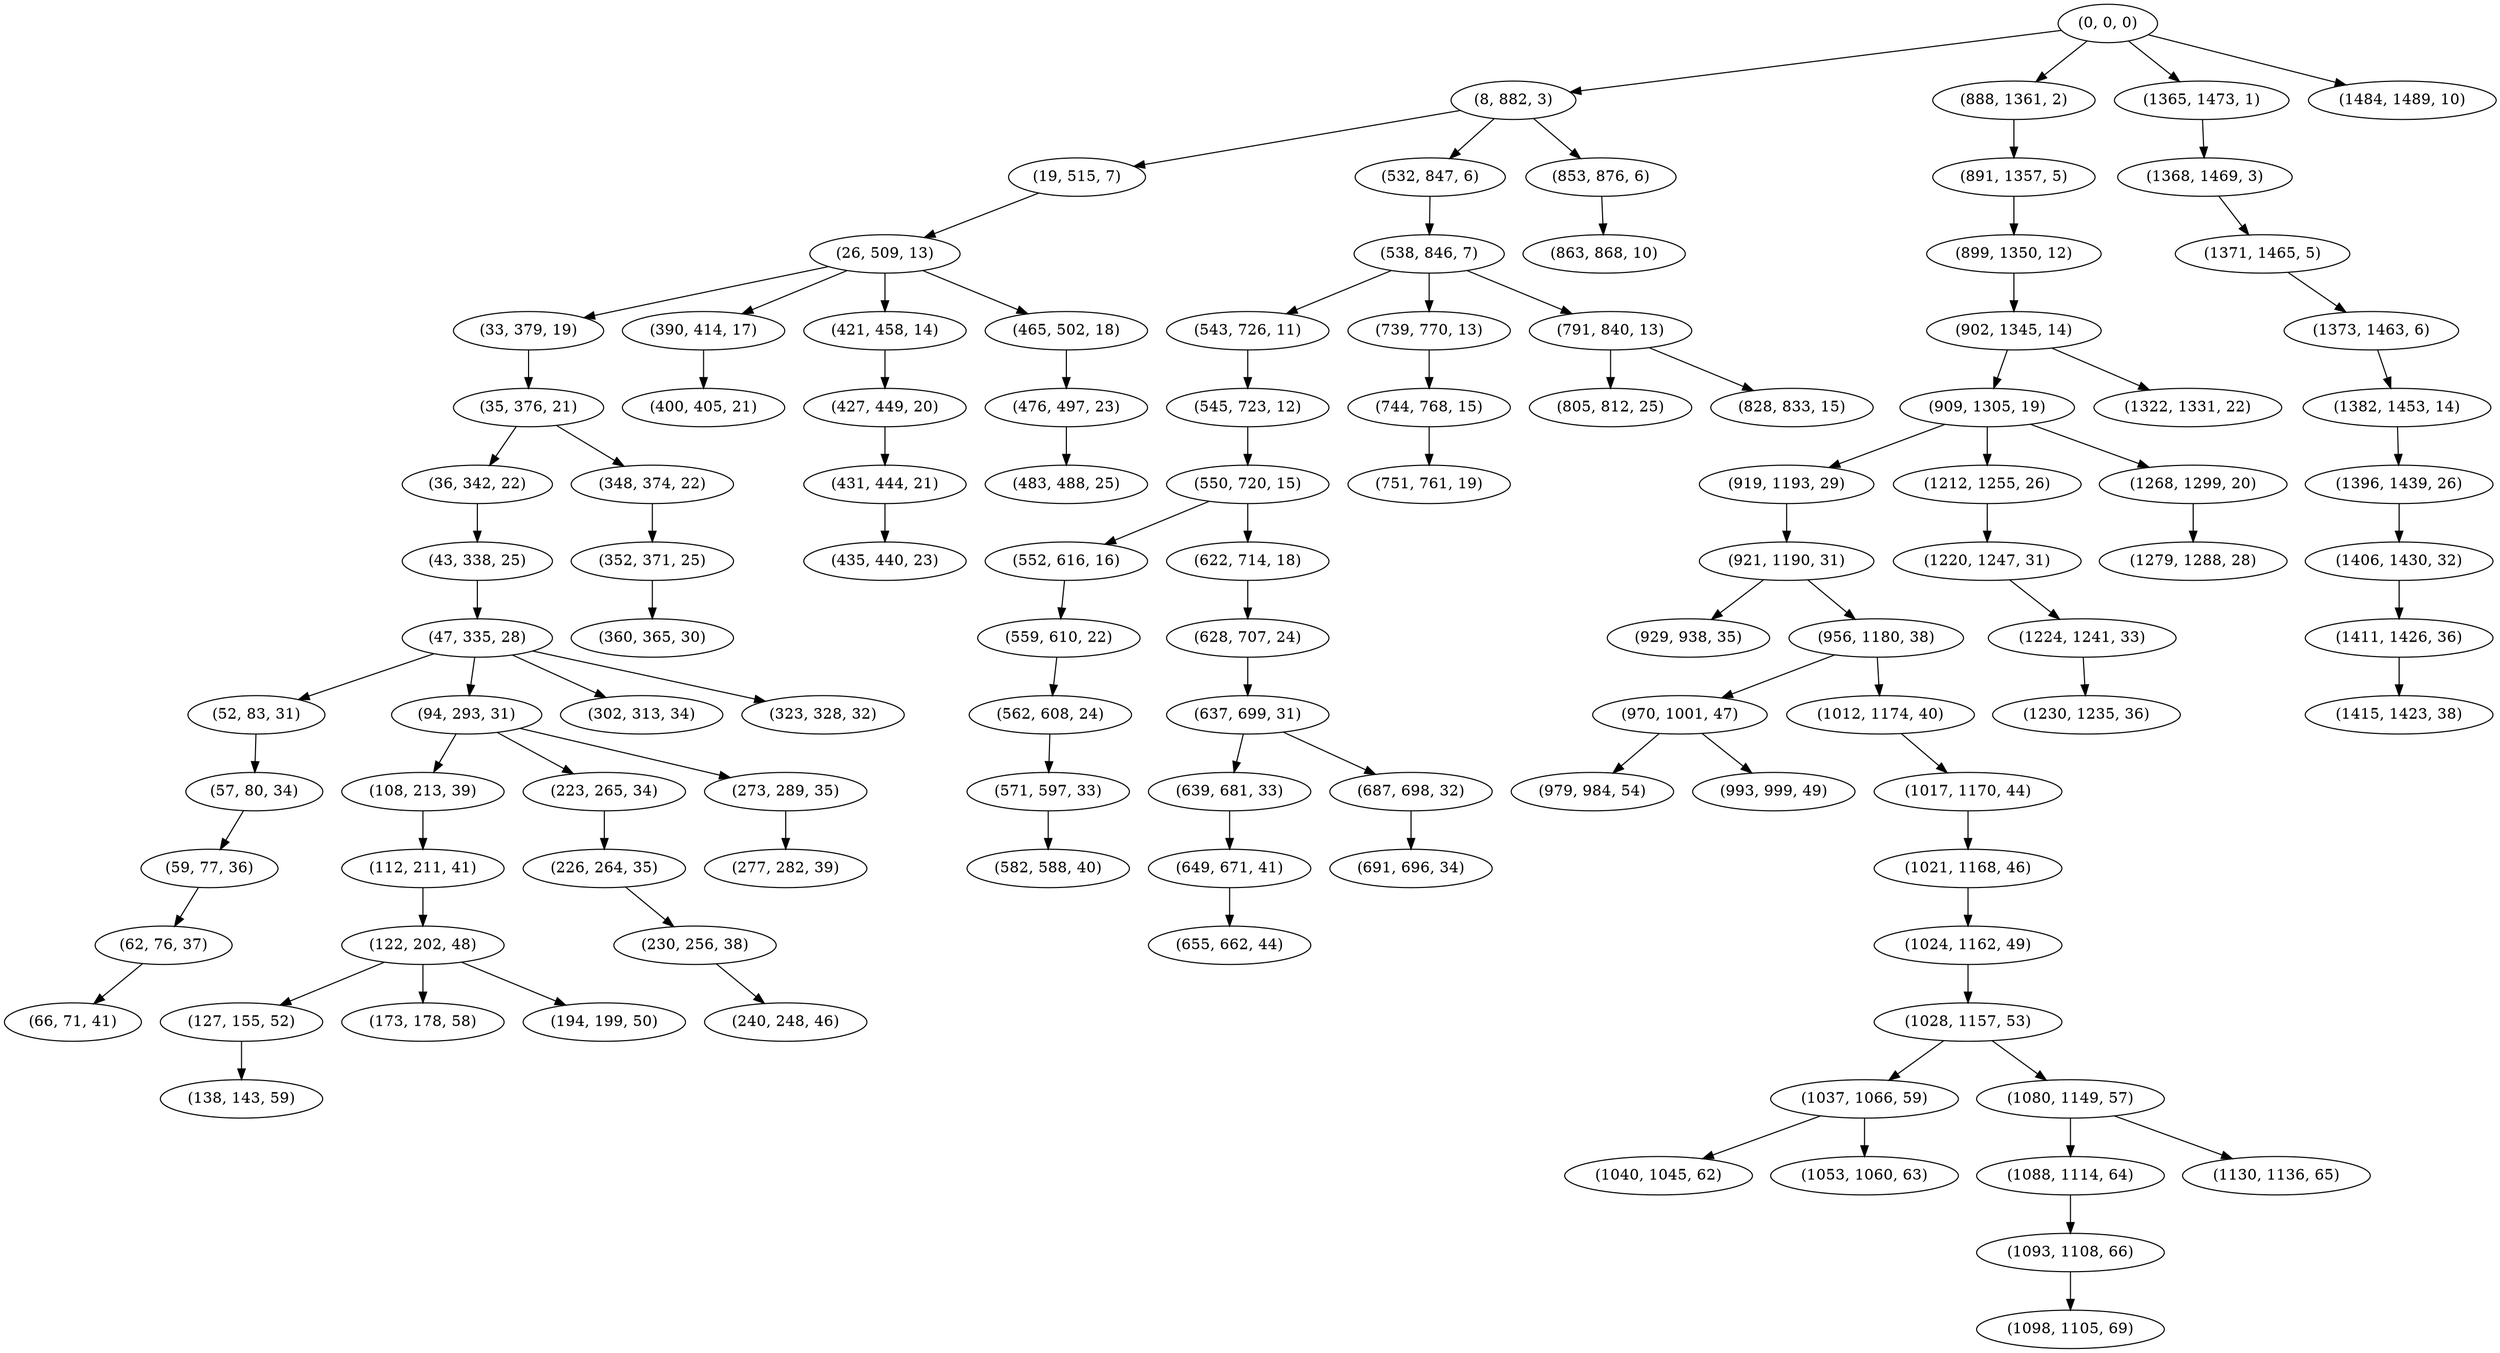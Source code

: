digraph tree {
    "(0, 0, 0)";
    "(8, 882, 3)";
    "(19, 515, 7)";
    "(26, 509, 13)";
    "(33, 379, 19)";
    "(35, 376, 21)";
    "(36, 342, 22)";
    "(43, 338, 25)";
    "(47, 335, 28)";
    "(52, 83, 31)";
    "(57, 80, 34)";
    "(59, 77, 36)";
    "(62, 76, 37)";
    "(66, 71, 41)";
    "(94, 293, 31)";
    "(108, 213, 39)";
    "(112, 211, 41)";
    "(122, 202, 48)";
    "(127, 155, 52)";
    "(138, 143, 59)";
    "(173, 178, 58)";
    "(194, 199, 50)";
    "(223, 265, 34)";
    "(226, 264, 35)";
    "(230, 256, 38)";
    "(240, 248, 46)";
    "(273, 289, 35)";
    "(277, 282, 39)";
    "(302, 313, 34)";
    "(323, 328, 32)";
    "(348, 374, 22)";
    "(352, 371, 25)";
    "(360, 365, 30)";
    "(390, 414, 17)";
    "(400, 405, 21)";
    "(421, 458, 14)";
    "(427, 449, 20)";
    "(431, 444, 21)";
    "(435, 440, 23)";
    "(465, 502, 18)";
    "(476, 497, 23)";
    "(483, 488, 25)";
    "(532, 847, 6)";
    "(538, 846, 7)";
    "(543, 726, 11)";
    "(545, 723, 12)";
    "(550, 720, 15)";
    "(552, 616, 16)";
    "(559, 610, 22)";
    "(562, 608, 24)";
    "(571, 597, 33)";
    "(582, 588, 40)";
    "(622, 714, 18)";
    "(628, 707, 24)";
    "(637, 699, 31)";
    "(639, 681, 33)";
    "(649, 671, 41)";
    "(655, 662, 44)";
    "(687, 698, 32)";
    "(691, 696, 34)";
    "(739, 770, 13)";
    "(744, 768, 15)";
    "(751, 761, 19)";
    "(791, 840, 13)";
    "(805, 812, 25)";
    "(828, 833, 15)";
    "(853, 876, 6)";
    "(863, 868, 10)";
    "(888, 1361, 2)";
    "(891, 1357, 5)";
    "(899, 1350, 12)";
    "(902, 1345, 14)";
    "(909, 1305, 19)";
    "(919, 1193, 29)";
    "(921, 1190, 31)";
    "(929, 938, 35)";
    "(956, 1180, 38)";
    "(970, 1001, 47)";
    "(979, 984, 54)";
    "(993, 999, 49)";
    "(1012, 1174, 40)";
    "(1017, 1170, 44)";
    "(1021, 1168, 46)";
    "(1024, 1162, 49)";
    "(1028, 1157, 53)";
    "(1037, 1066, 59)";
    "(1040, 1045, 62)";
    "(1053, 1060, 63)";
    "(1080, 1149, 57)";
    "(1088, 1114, 64)";
    "(1093, 1108, 66)";
    "(1098, 1105, 69)";
    "(1130, 1136, 65)";
    "(1212, 1255, 26)";
    "(1220, 1247, 31)";
    "(1224, 1241, 33)";
    "(1230, 1235, 36)";
    "(1268, 1299, 20)";
    "(1279, 1288, 28)";
    "(1322, 1331, 22)";
    "(1365, 1473, 1)";
    "(1368, 1469, 3)";
    "(1371, 1465, 5)";
    "(1373, 1463, 6)";
    "(1382, 1453, 14)";
    "(1396, 1439, 26)";
    "(1406, 1430, 32)";
    "(1411, 1426, 36)";
    "(1415, 1423, 38)";
    "(1484, 1489, 10)";
    "(0, 0, 0)" -> "(8, 882, 3)";
    "(0, 0, 0)" -> "(888, 1361, 2)";
    "(0, 0, 0)" -> "(1365, 1473, 1)";
    "(0, 0, 0)" -> "(1484, 1489, 10)";
    "(8, 882, 3)" -> "(19, 515, 7)";
    "(8, 882, 3)" -> "(532, 847, 6)";
    "(8, 882, 3)" -> "(853, 876, 6)";
    "(19, 515, 7)" -> "(26, 509, 13)";
    "(26, 509, 13)" -> "(33, 379, 19)";
    "(26, 509, 13)" -> "(390, 414, 17)";
    "(26, 509, 13)" -> "(421, 458, 14)";
    "(26, 509, 13)" -> "(465, 502, 18)";
    "(33, 379, 19)" -> "(35, 376, 21)";
    "(35, 376, 21)" -> "(36, 342, 22)";
    "(35, 376, 21)" -> "(348, 374, 22)";
    "(36, 342, 22)" -> "(43, 338, 25)";
    "(43, 338, 25)" -> "(47, 335, 28)";
    "(47, 335, 28)" -> "(52, 83, 31)";
    "(47, 335, 28)" -> "(94, 293, 31)";
    "(47, 335, 28)" -> "(302, 313, 34)";
    "(47, 335, 28)" -> "(323, 328, 32)";
    "(52, 83, 31)" -> "(57, 80, 34)";
    "(57, 80, 34)" -> "(59, 77, 36)";
    "(59, 77, 36)" -> "(62, 76, 37)";
    "(62, 76, 37)" -> "(66, 71, 41)";
    "(94, 293, 31)" -> "(108, 213, 39)";
    "(94, 293, 31)" -> "(223, 265, 34)";
    "(94, 293, 31)" -> "(273, 289, 35)";
    "(108, 213, 39)" -> "(112, 211, 41)";
    "(112, 211, 41)" -> "(122, 202, 48)";
    "(122, 202, 48)" -> "(127, 155, 52)";
    "(122, 202, 48)" -> "(173, 178, 58)";
    "(122, 202, 48)" -> "(194, 199, 50)";
    "(127, 155, 52)" -> "(138, 143, 59)";
    "(223, 265, 34)" -> "(226, 264, 35)";
    "(226, 264, 35)" -> "(230, 256, 38)";
    "(230, 256, 38)" -> "(240, 248, 46)";
    "(273, 289, 35)" -> "(277, 282, 39)";
    "(348, 374, 22)" -> "(352, 371, 25)";
    "(352, 371, 25)" -> "(360, 365, 30)";
    "(390, 414, 17)" -> "(400, 405, 21)";
    "(421, 458, 14)" -> "(427, 449, 20)";
    "(427, 449, 20)" -> "(431, 444, 21)";
    "(431, 444, 21)" -> "(435, 440, 23)";
    "(465, 502, 18)" -> "(476, 497, 23)";
    "(476, 497, 23)" -> "(483, 488, 25)";
    "(532, 847, 6)" -> "(538, 846, 7)";
    "(538, 846, 7)" -> "(543, 726, 11)";
    "(538, 846, 7)" -> "(739, 770, 13)";
    "(538, 846, 7)" -> "(791, 840, 13)";
    "(543, 726, 11)" -> "(545, 723, 12)";
    "(545, 723, 12)" -> "(550, 720, 15)";
    "(550, 720, 15)" -> "(552, 616, 16)";
    "(550, 720, 15)" -> "(622, 714, 18)";
    "(552, 616, 16)" -> "(559, 610, 22)";
    "(559, 610, 22)" -> "(562, 608, 24)";
    "(562, 608, 24)" -> "(571, 597, 33)";
    "(571, 597, 33)" -> "(582, 588, 40)";
    "(622, 714, 18)" -> "(628, 707, 24)";
    "(628, 707, 24)" -> "(637, 699, 31)";
    "(637, 699, 31)" -> "(639, 681, 33)";
    "(637, 699, 31)" -> "(687, 698, 32)";
    "(639, 681, 33)" -> "(649, 671, 41)";
    "(649, 671, 41)" -> "(655, 662, 44)";
    "(687, 698, 32)" -> "(691, 696, 34)";
    "(739, 770, 13)" -> "(744, 768, 15)";
    "(744, 768, 15)" -> "(751, 761, 19)";
    "(791, 840, 13)" -> "(805, 812, 25)";
    "(791, 840, 13)" -> "(828, 833, 15)";
    "(853, 876, 6)" -> "(863, 868, 10)";
    "(888, 1361, 2)" -> "(891, 1357, 5)";
    "(891, 1357, 5)" -> "(899, 1350, 12)";
    "(899, 1350, 12)" -> "(902, 1345, 14)";
    "(902, 1345, 14)" -> "(909, 1305, 19)";
    "(902, 1345, 14)" -> "(1322, 1331, 22)";
    "(909, 1305, 19)" -> "(919, 1193, 29)";
    "(909, 1305, 19)" -> "(1212, 1255, 26)";
    "(909, 1305, 19)" -> "(1268, 1299, 20)";
    "(919, 1193, 29)" -> "(921, 1190, 31)";
    "(921, 1190, 31)" -> "(929, 938, 35)";
    "(921, 1190, 31)" -> "(956, 1180, 38)";
    "(956, 1180, 38)" -> "(970, 1001, 47)";
    "(956, 1180, 38)" -> "(1012, 1174, 40)";
    "(970, 1001, 47)" -> "(979, 984, 54)";
    "(970, 1001, 47)" -> "(993, 999, 49)";
    "(1012, 1174, 40)" -> "(1017, 1170, 44)";
    "(1017, 1170, 44)" -> "(1021, 1168, 46)";
    "(1021, 1168, 46)" -> "(1024, 1162, 49)";
    "(1024, 1162, 49)" -> "(1028, 1157, 53)";
    "(1028, 1157, 53)" -> "(1037, 1066, 59)";
    "(1028, 1157, 53)" -> "(1080, 1149, 57)";
    "(1037, 1066, 59)" -> "(1040, 1045, 62)";
    "(1037, 1066, 59)" -> "(1053, 1060, 63)";
    "(1080, 1149, 57)" -> "(1088, 1114, 64)";
    "(1080, 1149, 57)" -> "(1130, 1136, 65)";
    "(1088, 1114, 64)" -> "(1093, 1108, 66)";
    "(1093, 1108, 66)" -> "(1098, 1105, 69)";
    "(1212, 1255, 26)" -> "(1220, 1247, 31)";
    "(1220, 1247, 31)" -> "(1224, 1241, 33)";
    "(1224, 1241, 33)" -> "(1230, 1235, 36)";
    "(1268, 1299, 20)" -> "(1279, 1288, 28)";
    "(1365, 1473, 1)" -> "(1368, 1469, 3)";
    "(1368, 1469, 3)" -> "(1371, 1465, 5)";
    "(1371, 1465, 5)" -> "(1373, 1463, 6)";
    "(1373, 1463, 6)" -> "(1382, 1453, 14)";
    "(1382, 1453, 14)" -> "(1396, 1439, 26)";
    "(1396, 1439, 26)" -> "(1406, 1430, 32)";
    "(1406, 1430, 32)" -> "(1411, 1426, 36)";
    "(1411, 1426, 36)" -> "(1415, 1423, 38)";
}
